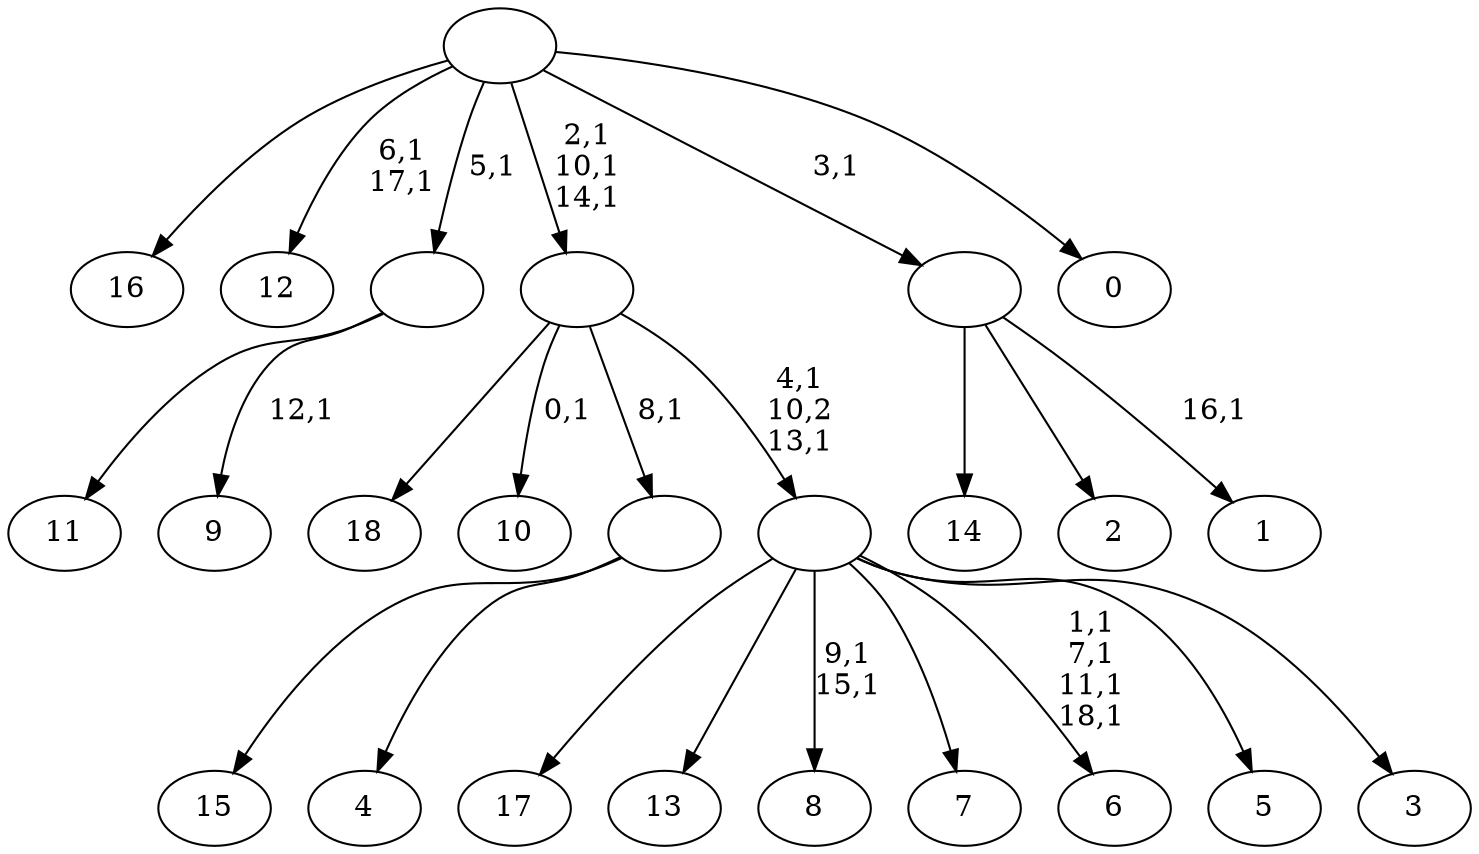 digraph T {
	38 [label="18"]
	37 [label="17"]
	36 [label="16"]
	35 [label="15"]
	34 [label="14"]
	33 [label="13"]
	32 [label="12"]
	29 [label="11"]
	28 [label="10"]
	26 [label="9"]
	24 [label=""]
	23 [label="8"]
	20 [label="7"]
	19 [label="6"]
	14 [label="5"]
	13 [label="4"]
	12 [label=""]
	11 [label="3"]
	10 [label=""]
	8 [label=""]
	5 [label="2"]
	4 [label="1"]
	2 [label=""]
	1 [label="0"]
	0 [label=""]
	24 -> 26 [label="12,1"]
	24 -> 29 [label=""]
	12 -> 35 [label=""]
	12 -> 13 [label=""]
	10 -> 19 [label="1,1\n7,1\n11,1\n18,1"]
	10 -> 23 [label="9,1\n15,1"]
	10 -> 37 [label=""]
	10 -> 33 [label=""]
	10 -> 20 [label=""]
	10 -> 14 [label=""]
	10 -> 11 [label=""]
	8 -> 10 [label="4,1\n10,2\n13,1"]
	8 -> 28 [label="0,1"]
	8 -> 38 [label=""]
	8 -> 12 [label="8,1"]
	2 -> 4 [label="16,1"]
	2 -> 34 [label=""]
	2 -> 5 [label=""]
	0 -> 8 [label="2,1\n10,1\n14,1"]
	0 -> 32 [label="6,1\n17,1"]
	0 -> 36 [label=""]
	0 -> 24 [label="5,1"]
	0 -> 2 [label="3,1"]
	0 -> 1 [label=""]
}

